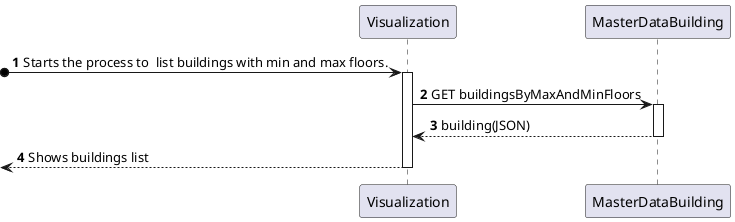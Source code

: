 @startuml

autonumber

participant Visualization
participant "MasterDataBuilding" as GI

?o-> Visualization: Starts the process to  list buildings with min and max floors.
activate Visualization


Visualization -> GI: GET buildingsByMaxAndMinFloors
activate GI
GI --> Visualization: building(JSON)
deactivate GI

<-- Visualization: Shows buildings list
deactivate Visualization


@enduml
